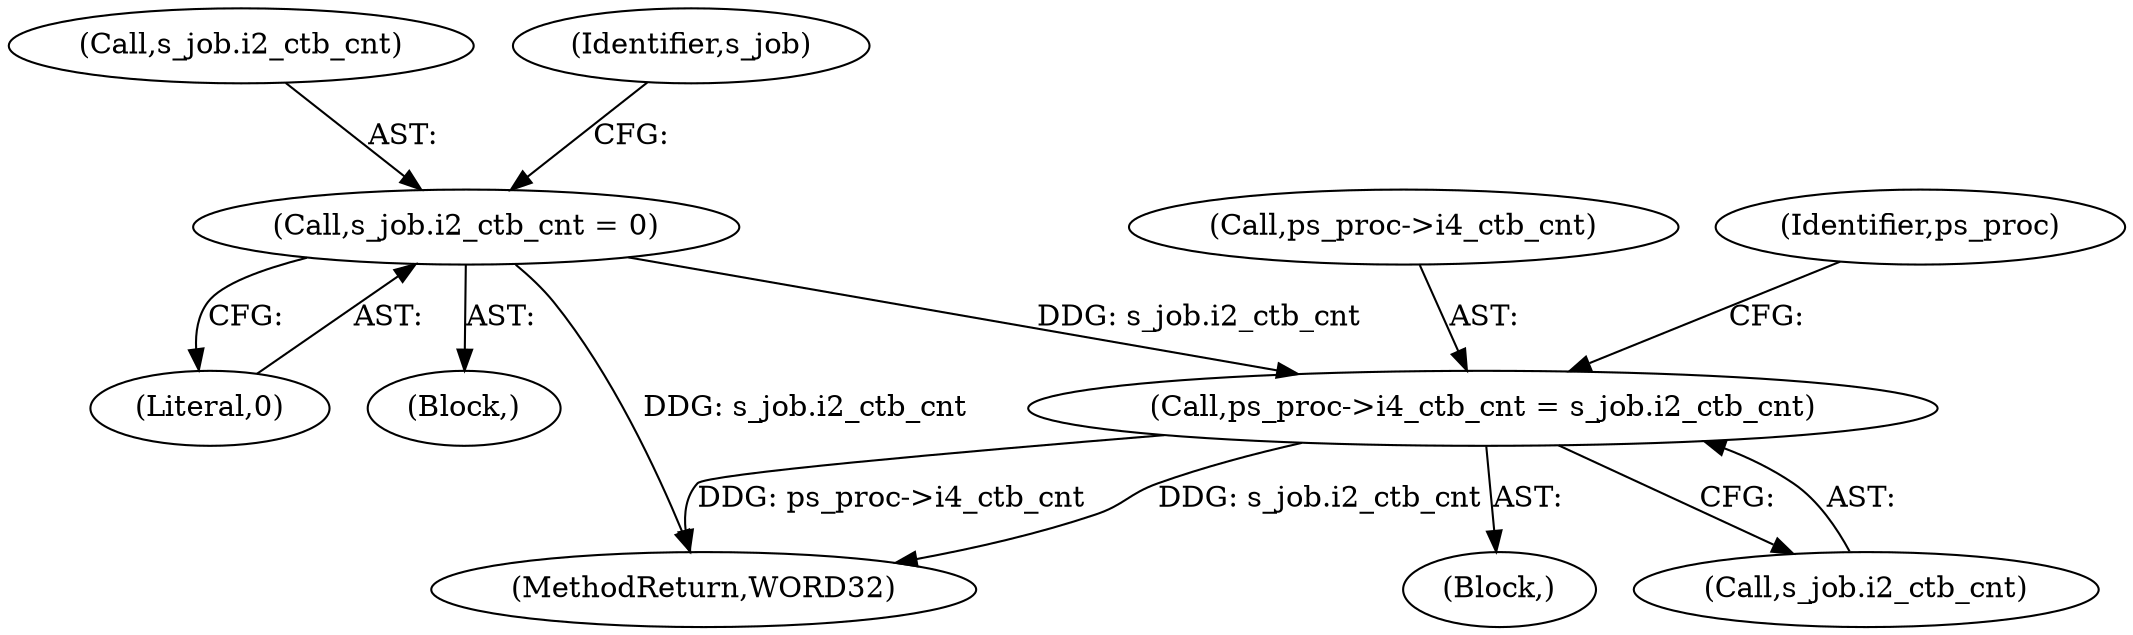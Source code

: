 digraph "0_Android_a33f6725d7e9f92330f995ce2dcf4faa33f6433f@pointer" {
"1001432" [label="(Call,ps_proc->i4_ctb_cnt = s_job.i2_ctb_cnt)"];
"1001334" [label="(Call,s_job.i2_ctb_cnt = 0)"];
"1001335" [label="(Call,s_job.i2_ctb_cnt)"];
"1001906" [label="(MethodReturn,WORD32)"];
"1001338" [label="(Literal,0)"];
"1001326" [label="(Block,)"];
"1001396" [label="(Block,)"];
"1001341" [label="(Identifier,s_job)"];
"1001432" [label="(Call,ps_proc->i4_ctb_cnt = s_job.i2_ctb_cnt)"];
"1001433" [label="(Call,ps_proc->i4_ctb_cnt)"];
"1001441" [label="(Identifier,ps_proc)"];
"1001334" [label="(Call,s_job.i2_ctb_cnt = 0)"];
"1001436" [label="(Call,s_job.i2_ctb_cnt)"];
"1001432" -> "1001396"  [label="AST: "];
"1001432" -> "1001436"  [label="CFG: "];
"1001433" -> "1001432"  [label="AST: "];
"1001436" -> "1001432"  [label="AST: "];
"1001441" -> "1001432"  [label="CFG: "];
"1001432" -> "1001906"  [label="DDG: s_job.i2_ctb_cnt"];
"1001432" -> "1001906"  [label="DDG: ps_proc->i4_ctb_cnt"];
"1001334" -> "1001432"  [label="DDG: s_job.i2_ctb_cnt"];
"1001334" -> "1001326"  [label="AST: "];
"1001334" -> "1001338"  [label="CFG: "];
"1001335" -> "1001334"  [label="AST: "];
"1001338" -> "1001334"  [label="AST: "];
"1001341" -> "1001334"  [label="CFG: "];
"1001334" -> "1001906"  [label="DDG: s_job.i2_ctb_cnt"];
}
